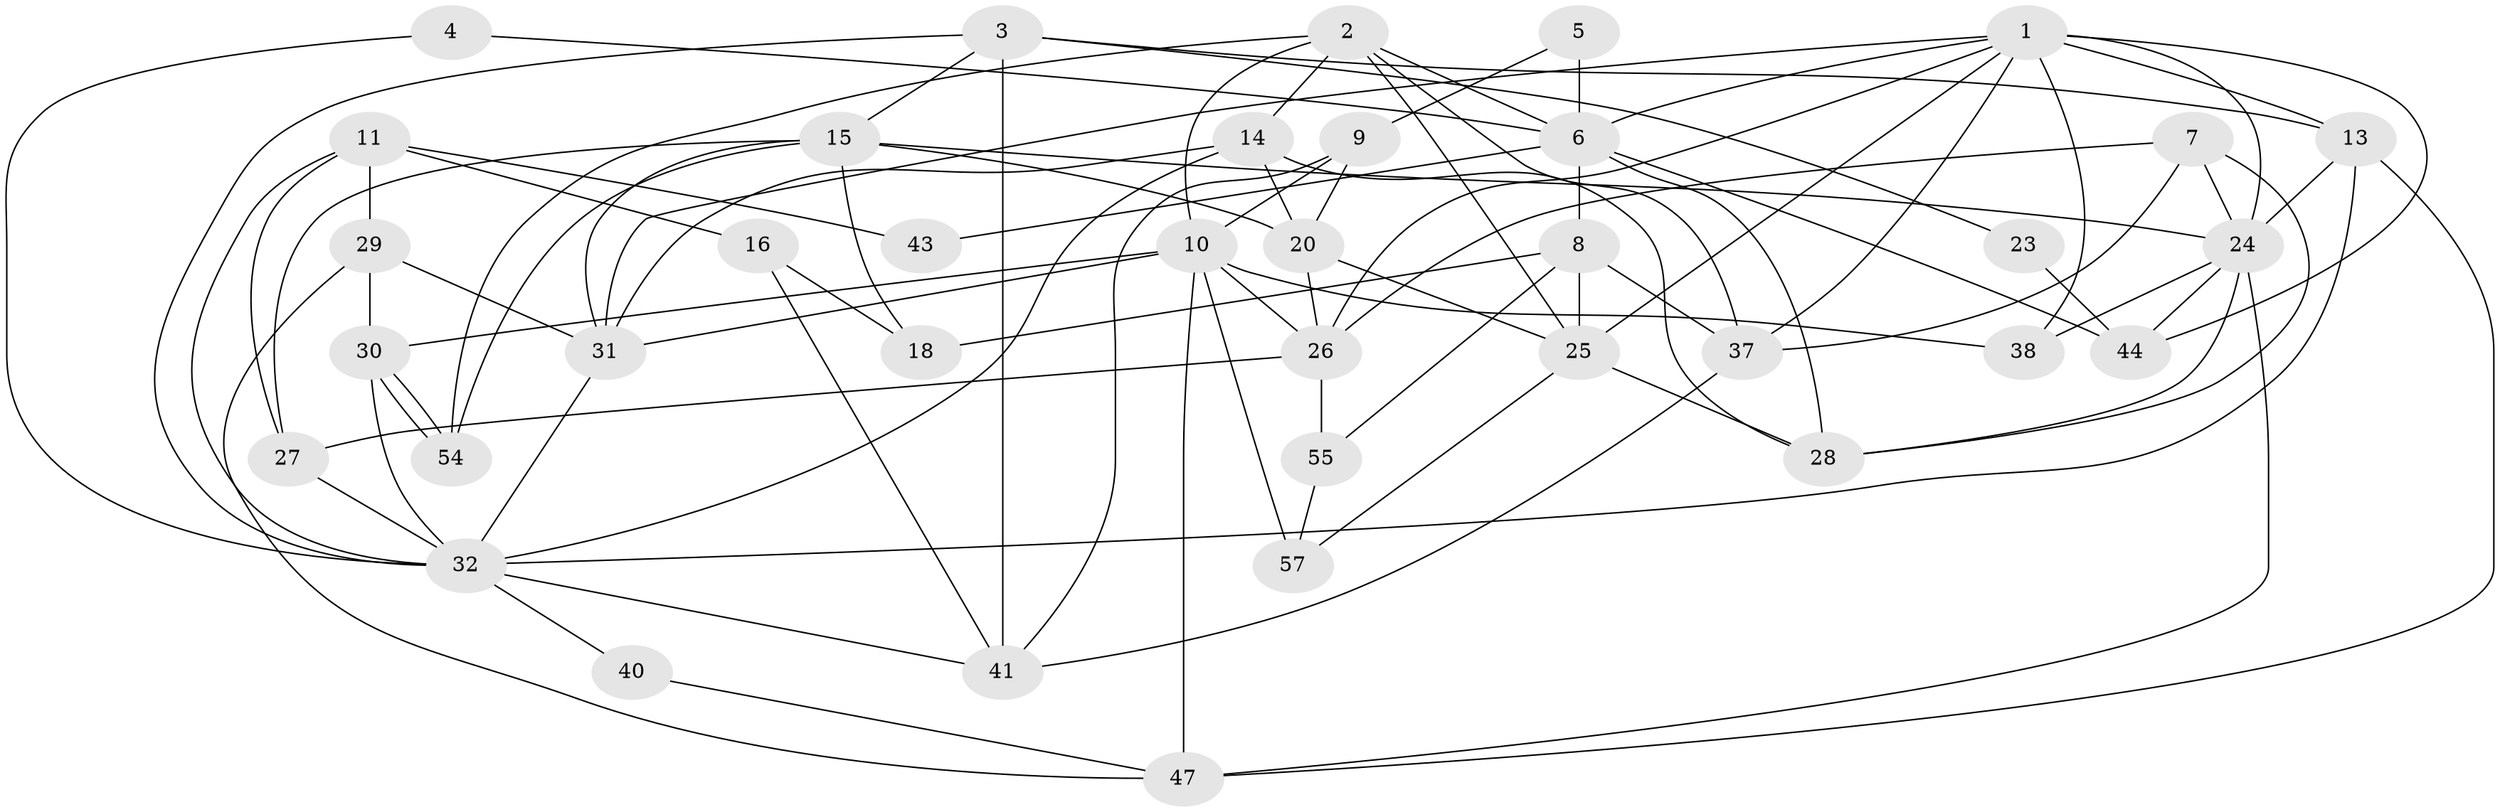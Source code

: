 // Generated by graph-tools (version 1.1) at 2025/52/02/27/25 19:52:07]
// undirected, 37 vertices, 89 edges
graph export_dot {
graph [start="1"]
  node [color=gray90,style=filled];
  1 [super="+48"];
  2 [super="+33"];
  3 [super="+42"];
  4;
  5 [super="+17"];
  6 [super="+52"];
  7;
  8 [super="+22"];
  9 [super="+12"];
  10 [super="+21"];
  11 [super="+36"];
  13 [super="+39"];
  14 [super="+46"];
  15 [super="+19"];
  16;
  18;
  20;
  23;
  24 [super="+35"];
  25 [super="+50"];
  26 [super="+53"];
  27;
  28 [super="+45"];
  29 [super="+59"];
  30 [super="+58"];
  31;
  32 [super="+34"];
  37;
  38 [super="+49"];
  40;
  41 [super="+51"];
  43;
  44;
  47 [super="+56"];
  54;
  55;
  57;
  1 -- 37;
  1 -- 25;
  1 -- 38 [weight=2];
  1 -- 6;
  1 -- 26;
  1 -- 44;
  1 -- 31;
  1 -- 24;
  1 -- 13;
  2 -- 14;
  2 -- 37;
  2 -- 6;
  2 -- 54;
  2 -- 25;
  2 -- 10;
  3 -- 23;
  3 -- 15;
  3 -- 32;
  3 -- 13;
  3 -- 41;
  4 -- 32;
  4 -- 6;
  5 -- 6 [weight=2];
  5 -- 9;
  6 -- 28;
  6 -- 8;
  6 -- 43;
  6 -- 44;
  7 -- 24;
  7 -- 37;
  7 -- 28;
  7 -- 26;
  8 -- 37;
  8 -- 55;
  8 -- 18;
  8 -- 25 [weight=2];
  9 -- 10 [weight=2];
  9 -- 20;
  9 -- 41;
  10 -- 31;
  10 -- 38;
  10 -- 57 [weight=2];
  10 -- 47;
  10 -- 26;
  10 -- 30;
  11 -- 27;
  11 -- 43;
  11 -- 16;
  11 -- 32;
  11 -- 29;
  13 -- 24;
  13 -- 32;
  13 -- 47;
  14 -- 28 [weight=2];
  14 -- 31;
  14 -- 32;
  14 -- 20;
  15 -- 54;
  15 -- 20;
  15 -- 18;
  15 -- 31;
  15 -- 24;
  15 -- 27;
  16 -- 18;
  16 -- 41;
  20 -- 26;
  20 -- 25;
  23 -- 44;
  24 -- 38;
  24 -- 28 [weight=2];
  24 -- 44;
  24 -- 47;
  25 -- 57;
  25 -- 28;
  26 -- 55;
  26 -- 27;
  27 -- 32;
  29 -- 31;
  29 -- 30;
  29 -- 47;
  30 -- 54;
  30 -- 54;
  30 -- 32;
  31 -- 32;
  32 -- 40;
  32 -- 41;
  37 -- 41;
  40 -- 47;
  55 -- 57;
}
